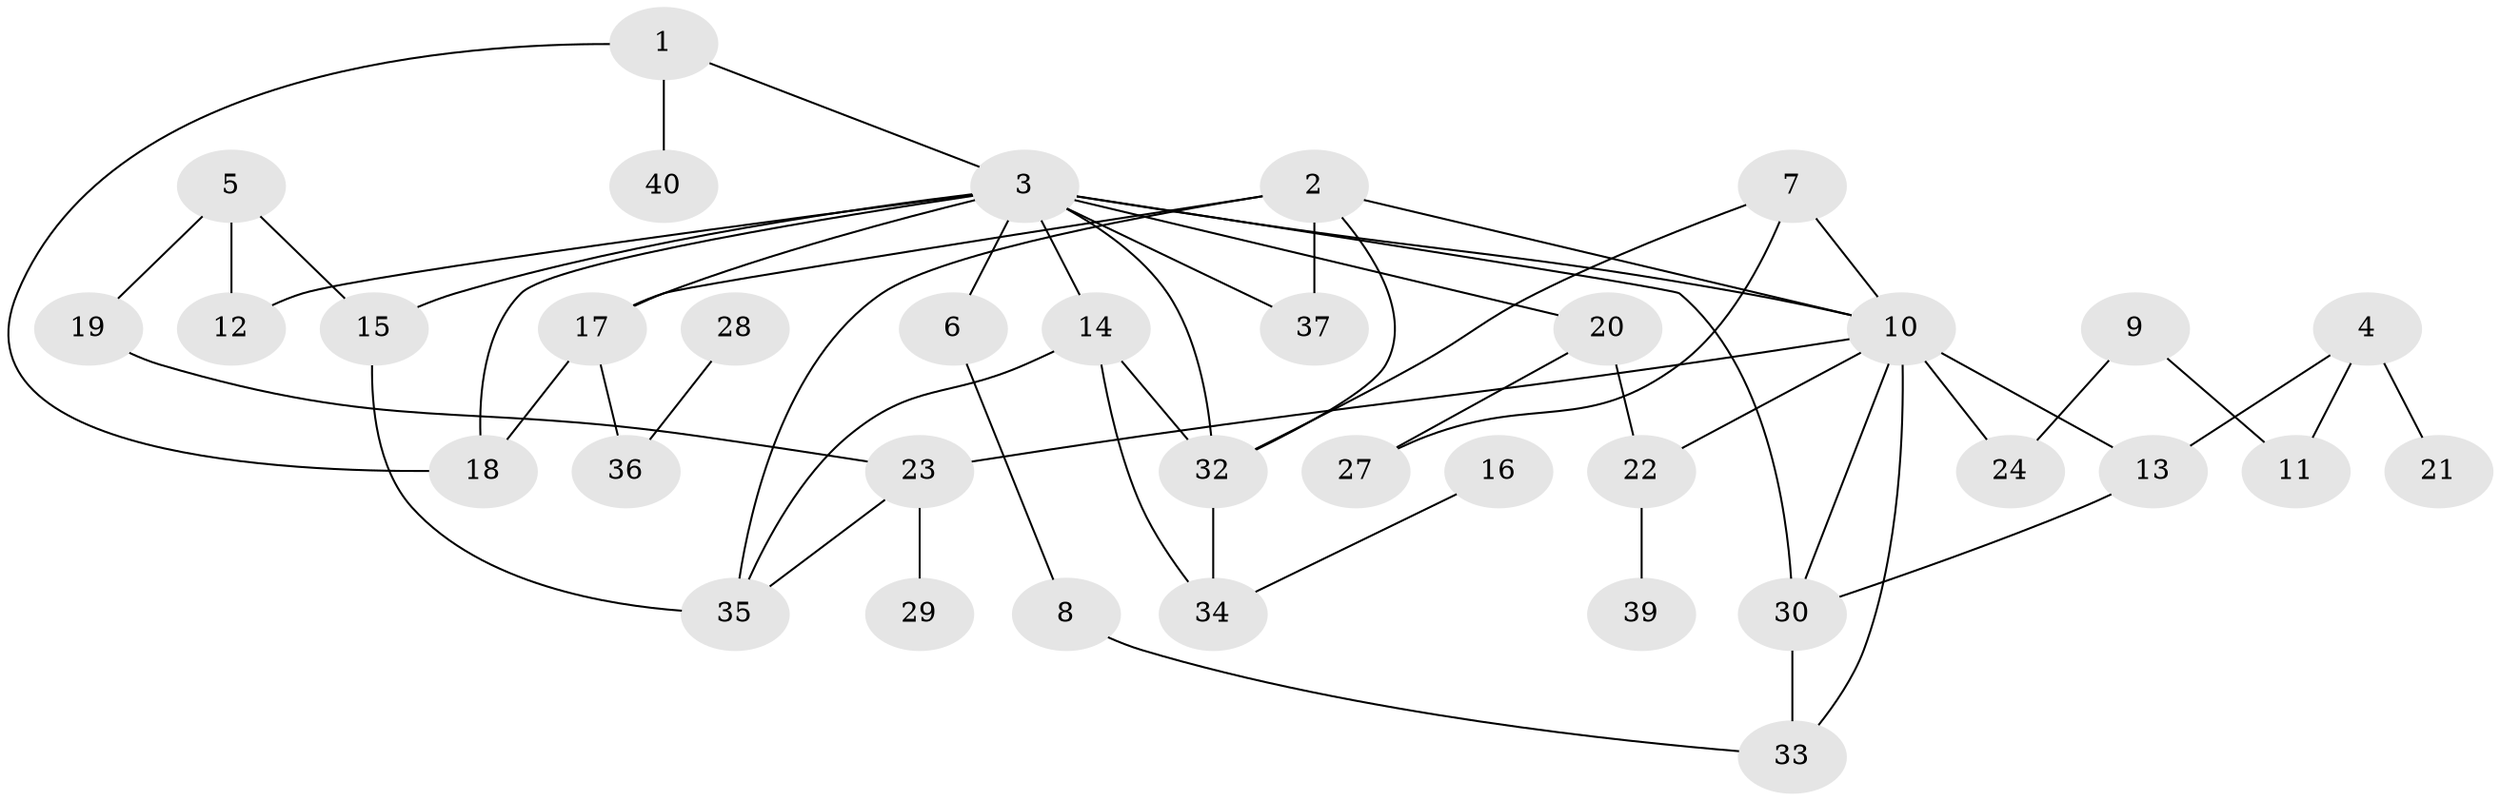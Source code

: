 // original degree distribution, {2: 0.3125, 7: 0.025, 4: 0.1375, 1: 0.2125, 3: 0.2, 0: 0.0625, 6: 0.0125, 5: 0.0375}
// Generated by graph-tools (version 1.1) at 2025/33/03/09/25 02:33:27]
// undirected, 36 vertices, 55 edges
graph export_dot {
graph [start="1"]
  node [color=gray90,style=filled];
  1;
  2;
  3;
  4;
  5;
  6;
  7;
  8;
  9;
  10;
  11;
  12;
  13;
  14;
  15;
  16;
  17;
  18;
  19;
  20;
  21;
  22;
  23;
  24;
  27;
  28;
  29;
  30;
  32;
  33;
  34;
  35;
  36;
  37;
  39;
  40;
  1 -- 3 [weight=1.0];
  1 -- 18 [weight=1.0];
  1 -- 40 [weight=1.0];
  2 -- 10 [weight=1.0];
  2 -- 17 [weight=1.0];
  2 -- 32 [weight=1.0];
  2 -- 35 [weight=1.0];
  2 -- 37 [weight=2.0];
  3 -- 6 [weight=1.0];
  3 -- 10 [weight=1.0];
  3 -- 12 [weight=1.0];
  3 -- 14 [weight=1.0];
  3 -- 15 [weight=1.0];
  3 -- 17 [weight=1.0];
  3 -- 18 [weight=1.0];
  3 -- 20 [weight=1.0];
  3 -- 30 [weight=1.0];
  3 -- 32 [weight=1.0];
  3 -- 37 [weight=1.0];
  4 -- 11 [weight=1.0];
  4 -- 13 [weight=1.0];
  4 -- 21 [weight=2.0];
  5 -- 12 [weight=1.0];
  5 -- 15 [weight=1.0];
  5 -- 19 [weight=1.0];
  6 -- 8 [weight=1.0];
  7 -- 10 [weight=1.0];
  7 -- 27 [weight=1.0];
  7 -- 32 [weight=1.0];
  8 -- 33 [weight=1.0];
  9 -- 11 [weight=1.0];
  9 -- 24 [weight=1.0];
  10 -- 13 [weight=1.0];
  10 -- 22 [weight=1.0];
  10 -- 23 [weight=1.0];
  10 -- 24 [weight=1.0];
  10 -- 30 [weight=1.0];
  10 -- 33 [weight=1.0];
  13 -- 30 [weight=1.0];
  14 -- 32 [weight=2.0];
  14 -- 34 [weight=1.0];
  14 -- 35 [weight=1.0];
  15 -- 35 [weight=2.0];
  16 -- 34 [weight=1.0];
  17 -- 18 [weight=1.0];
  17 -- 36 [weight=1.0];
  19 -- 23 [weight=1.0];
  20 -- 22 [weight=1.0];
  20 -- 27 [weight=1.0];
  22 -- 39 [weight=1.0];
  23 -- 29 [weight=1.0];
  23 -- 35 [weight=1.0];
  28 -- 36 [weight=1.0];
  30 -- 33 [weight=1.0];
  32 -- 34 [weight=1.0];
}
